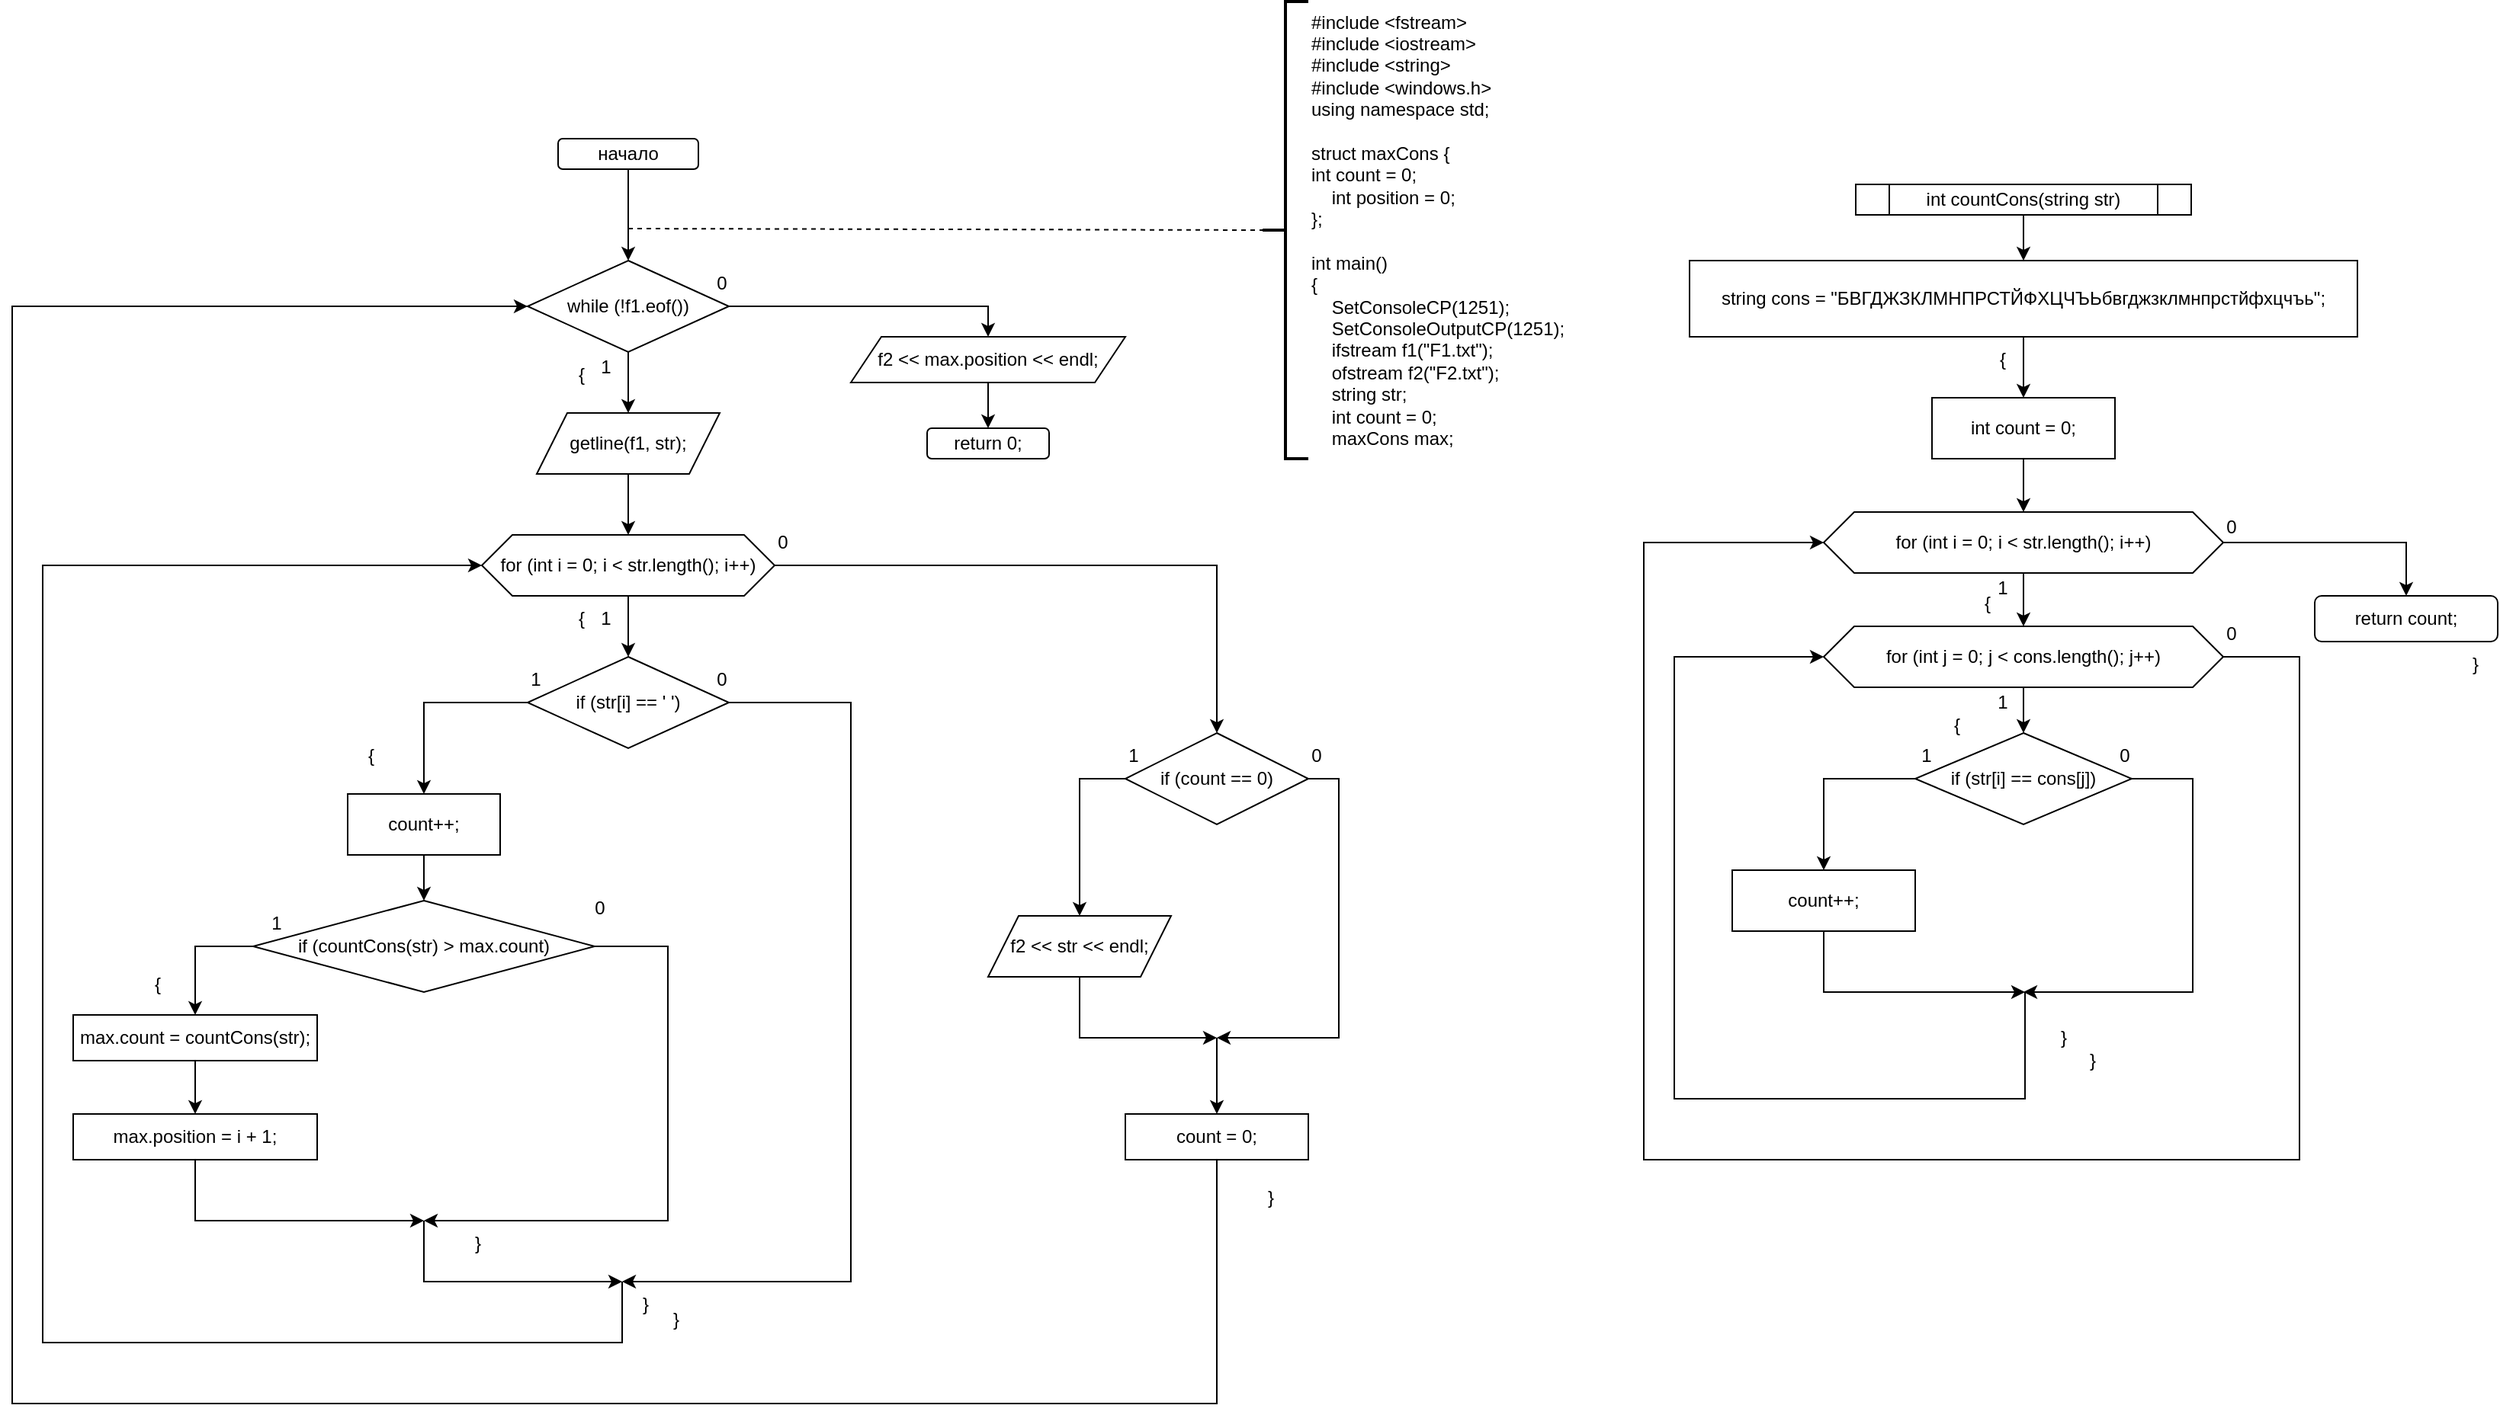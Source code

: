 <mxfile version="22.1.2" type="device">
  <diagram name="Страница — 1" id="01zZZlxPnca2Cs4rDa8b">
    <mxGraphModel dx="901" dy="1738" grid="1" gridSize="10" guides="1" tooltips="1" connect="1" arrows="1" fold="1" page="1" pageScale="1" pageWidth="827" pageHeight="1169" math="0" shadow="0">
      <root>
        <mxCell id="0" />
        <mxCell id="1" parent="0" />
        <mxCell id="_pAuSGOOpLqzzyW16ML7-6" style="edgeStyle=orthogonalEdgeStyle;rounded=0;orthogonalLoop=1;jettySize=auto;html=1;entryX=0.5;entryY=0;entryDx=0;entryDy=0;" edge="1" parent="1" source="_pAuSGOOpLqzzyW16ML7-1" target="_pAuSGOOpLqzzyW16ML7-5">
          <mxGeometry relative="1" as="geometry" />
        </mxCell>
        <mxCell id="_pAuSGOOpLqzzyW16ML7-1" value="начало" style="rounded=1;whiteSpace=wrap;html=1;" vertex="1" parent="1">
          <mxGeometry x="368" y="10" width="92" height="20" as="geometry" />
        </mxCell>
        <mxCell id="_pAuSGOOpLqzzyW16ML7-2" value="&lt;div&gt;#include &amp;lt;fstream&amp;gt;&lt;/div&gt;&lt;div&gt;#include &amp;lt;iostream&amp;gt;&lt;/div&gt;&lt;div&gt;#include &amp;lt;string&amp;gt;&lt;/div&gt;&lt;div&gt;#include &amp;lt;windows.h&amp;gt;&lt;/div&gt;&lt;div&gt;using namespace std;&lt;/div&gt;&lt;div&gt;&lt;br&gt;&lt;/div&gt;&lt;div&gt;struct maxCons {&lt;/div&gt;&lt;div&gt;int count = 0;&lt;span style=&quot;&quot;&gt;&lt;/span&gt;&lt;/div&gt;&lt;div&gt;&lt;span style=&quot;&quot;&gt;&lt;span style=&quot;&quot;&gt;&lt;span style=&quot;&quot;&gt;&amp;nbsp;&amp;nbsp;&amp;nbsp;&amp;nbsp;&lt;/span&gt;&lt;/span&gt;int position = 0;&lt;/span&gt;&lt;/div&gt;&lt;div&gt;};&lt;/div&gt;&lt;div&gt;&lt;br&gt;&lt;/div&gt;&lt;div&gt;&lt;div&gt;int main()&lt;/div&gt;&lt;div&gt;{&lt;/div&gt;&lt;div&gt;&amp;nbsp; &amp;nbsp; SetConsoleCP(1251);&lt;span style=&quot;&quot;&gt;&lt;/span&gt;&lt;/div&gt;&lt;div&gt;&lt;span style=&quot;&quot;&gt;&lt;span style=&quot;&quot;&gt;&lt;span style=&quot;&quot;&gt;&amp;nbsp;&amp;nbsp;&amp;nbsp;&amp;nbsp;&lt;/span&gt;&lt;/span&gt;SetConsoleOutputCP(1251);&lt;/span&gt;&lt;/div&gt;&lt;/div&gt;&lt;div&gt;&lt;span style=&quot;&quot;&gt;&lt;div&gt;&amp;nbsp; &amp;nbsp; ifstream f1(&quot;F1.txt&quot;);&lt;/div&gt;&lt;div&gt;&lt;span style=&quot;white-space: pre;&quot;&gt;&amp;nbsp;&amp;nbsp;&amp;nbsp;&amp;nbsp;&lt;/span&gt;ofstream f2(&quot;F2.txt&quot;);&lt;/div&gt;&lt;div&gt;&lt;span style=&quot;&quot;&gt;&lt;span style=&quot;white-space: pre;&quot;&gt;&amp;nbsp;&amp;nbsp;&amp;nbsp;&amp;nbsp;&lt;/span&gt;&lt;/span&gt;string str;&lt;/div&gt;&lt;div&gt;&lt;span style=&quot;&quot;&gt;&lt;span style=&quot;white-space: pre;&quot;&gt;&amp;nbsp;&amp;nbsp;&amp;nbsp;&amp;nbsp;&lt;/span&gt;&lt;/span&gt;int count = 0;&lt;/div&gt;&lt;div&gt;&lt;span style=&quot;&quot;&gt;&lt;span style=&quot;white-space: pre;&quot;&gt;&amp;nbsp;&amp;nbsp;&amp;nbsp;&amp;nbsp;&lt;/span&gt;&lt;/span&gt;maxCons max;&lt;/div&gt;&lt;/span&gt;&lt;/div&gt;" style="strokeWidth=2;html=1;shape=mxgraph.flowchart.annotation_2;align=left;labelPosition=right;pointerEvents=1;" vertex="1" parent="1">
          <mxGeometry x="830" y="-80" width="30" height="300" as="geometry" />
        </mxCell>
        <mxCell id="_pAuSGOOpLqzzyW16ML7-9" style="edgeStyle=orthogonalEdgeStyle;rounded=0;orthogonalLoop=1;jettySize=auto;html=1;entryX=0.5;entryY=0;entryDx=0;entryDy=0;" edge="1" parent="1" source="_pAuSGOOpLqzzyW16ML7-5" target="_pAuSGOOpLqzzyW16ML7-10">
          <mxGeometry relative="1" as="geometry">
            <mxPoint x="420" y="180" as="targetPoint" />
          </mxGeometry>
        </mxCell>
        <mxCell id="_pAuSGOOpLqzzyW16ML7-52" style="edgeStyle=orthogonalEdgeStyle;rounded=0;orthogonalLoop=1;jettySize=auto;html=1;entryX=0.5;entryY=0;entryDx=0;entryDy=0;" edge="1" parent="1" source="_pAuSGOOpLqzzyW16ML7-5" target="_pAuSGOOpLqzzyW16ML7-50">
          <mxGeometry relative="1" as="geometry" />
        </mxCell>
        <mxCell id="_pAuSGOOpLqzzyW16ML7-5" value="while (!f1.eof())" style="rhombus;whiteSpace=wrap;html=1;" vertex="1" parent="1">
          <mxGeometry x="348" y="90" width="132" height="60" as="geometry" />
        </mxCell>
        <mxCell id="_pAuSGOOpLqzzyW16ML7-8" value="1" style="text;html=1;align=center;verticalAlign=middle;resizable=0;points=[];autosize=1;strokeColor=none;fillColor=none;" vertex="1" parent="1">
          <mxGeometry x="384" y="145" width="30" height="30" as="geometry" />
        </mxCell>
        <mxCell id="_pAuSGOOpLqzzyW16ML7-12" style="edgeStyle=orthogonalEdgeStyle;rounded=0;orthogonalLoop=1;jettySize=auto;html=1;entryX=0.5;entryY=0;entryDx=0;entryDy=0;" edge="1" parent="1" source="_pAuSGOOpLqzzyW16ML7-10" target="_pAuSGOOpLqzzyW16ML7-11">
          <mxGeometry relative="1" as="geometry" />
        </mxCell>
        <mxCell id="_pAuSGOOpLqzzyW16ML7-10" value="getline(f1, str);" style="shape=parallelogram;perimeter=parallelogramPerimeter;whiteSpace=wrap;html=1;fixedSize=1;" vertex="1" parent="1">
          <mxGeometry x="354" y="190" width="120" height="40" as="geometry" />
        </mxCell>
        <mxCell id="_pAuSGOOpLqzzyW16ML7-23" style="edgeStyle=orthogonalEdgeStyle;rounded=0;orthogonalLoop=1;jettySize=auto;html=1;entryX=0.5;entryY=0;entryDx=0;entryDy=0;" edge="1" parent="1" source="_pAuSGOOpLqzzyW16ML7-11" target="_pAuSGOOpLqzzyW16ML7-13">
          <mxGeometry relative="1" as="geometry" />
        </mxCell>
        <mxCell id="_pAuSGOOpLqzzyW16ML7-48" style="edgeStyle=orthogonalEdgeStyle;rounded=0;orthogonalLoop=1;jettySize=auto;html=1;entryX=0.5;entryY=0;entryDx=0;entryDy=0;" edge="1" parent="1" source="_pAuSGOOpLqzzyW16ML7-11" target="_pAuSGOOpLqzzyW16ML7-37">
          <mxGeometry relative="1" as="geometry" />
        </mxCell>
        <mxCell id="_pAuSGOOpLqzzyW16ML7-11" value="for (int i = 0; i &amp;lt; str.length(); i++)" style="shape=hexagon;perimeter=hexagonPerimeter2;whiteSpace=wrap;html=1;fixedSize=1;" vertex="1" parent="1">
          <mxGeometry x="318" y="270" width="192" height="40" as="geometry" />
        </mxCell>
        <mxCell id="_pAuSGOOpLqzzyW16ML7-15" style="edgeStyle=orthogonalEdgeStyle;rounded=0;orthogonalLoop=1;jettySize=auto;html=1;entryX=0.5;entryY=0;entryDx=0;entryDy=0;" edge="1" parent="1" source="_pAuSGOOpLqzzyW16ML7-13" target="_pAuSGOOpLqzzyW16ML7-14">
          <mxGeometry relative="1" as="geometry" />
        </mxCell>
        <mxCell id="_pAuSGOOpLqzzyW16ML7-31" style="edgeStyle=orthogonalEdgeStyle;rounded=0;orthogonalLoop=1;jettySize=auto;html=1;" edge="1" parent="1" source="_pAuSGOOpLqzzyW16ML7-13">
          <mxGeometry relative="1" as="geometry">
            <mxPoint x="410" y="760" as="targetPoint" />
            <Array as="points">
              <mxPoint x="560" y="380" />
              <mxPoint x="560" y="760" />
            </Array>
          </mxGeometry>
        </mxCell>
        <mxCell id="_pAuSGOOpLqzzyW16ML7-13" value="if (str[i] == &#39; &#39;)" style="rhombus;whiteSpace=wrap;html=1;" vertex="1" parent="1">
          <mxGeometry x="348" y="350" width="132" height="60" as="geometry" />
        </mxCell>
        <mxCell id="_pAuSGOOpLqzzyW16ML7-17" value="" style="edgeStyle=orthogonalEdgeStyle;rounded=0;orthogonalLoop=1;jettySize=auto;html=1;" edge="1" parent="1" source="_pAuSGOOpLqzzyW16ML7-14" target="_pAuSGOOpLqzzyW16ML7-16">
          <mxGeometry relative="1" as="geometry" />
        </mxCell>
        <mxCell id="_pAuSGOOpLqzzyW16ML7-14" value="count++;" style="rounded=0;whiteSpace=wrap;html=1;" vertex="1" parent="1">
          <mxGeometry x="230" y="440" width="100" height="40" as="geometry" />
        </mxCell>
        <mxCell id="_pAuSGOOpLqzzyW16ML7-26" style="edgeStyle=orthogonalEdgeStyle;rounded=0;orthogonalLoop=1;jettySize=auto;html=1;entryX=0.5;entryY=0;entryDx=0;entryDy=0;" edge="1" parent="1" source="_pAuSGOOpLqzzyW16ML7-16" target="_pAuSGOOpLqzzyW16ML7-25">
          <mxGeometry relative="1" as="geometry">
            <Array as="points">
              <mxPoint x="130" y="540" />
            </Array>
          </mxGeometry>
        </mxCell>
        <mxCell id="_pAuSGOOpLqzzyW16ML7-29" style="edgeStyle=orthogonalEdgeStyle;rounded=0;orthogonalLoop=1;jettySize=auto;html=1;" edge="1" parent="1" source="_pAuSGOOpLqzzyW16ML7-16">
          <mxGeometry relative="1" as="geometry">
            <mxPoint x="280.0" y="720" as="targetPoint" />
            <Array as="points">
              <mxPoint x="440" y="540" />
              <mxPoint x="440" y="720" />
            </Array>
          </mxGeometry>
        </mxCell>
        <mxCell id="_pAuSGOOpLqzzyW16ML7-16" value="if (countCons(str) &amp;gt; max.count)" style="rhombus;whiteSpace=wrap;html=1;" vertex="1" parent="1">
          <mxGeometry x="168" y="510" width="224" height="60" as="geometry" />
        </mxCell>
        <mxCell id="_pAuSGOOpLqzzyW16ML7-18" value="1" style="text;html=1;align=center;verticalAlign=middle;resizable=0;points=[];autosize=1;strokeColor=none;fillColor=none;" vertex="1" parent="1">
          <mxGeometry x="168" y="510" width="30" height="30" as="geometry" />
        </mxCell>
        <mxCell id="_pAuSGOOpLqzzyW16ML7-19" value="0" style="text;html=1;align=center;verticalAlign=middle;resizable=0;points=[];autosize=1;strokeColor=none;fillColor=none;" vertex="1" parent="1">
          <mxGeometry x="380" y="500" width="30" height="30" as="geometry" />
        </mxCell>
        <mxCell id="_pAuSGOOpLqzzyW16ML7-20" value="1" style="text;html=1;align=center;verticalAlign=middle;resizable=0;points=[];autosize=1;strokeColor=none;fillColor=none;" vertex="1" parent="1">
          <mxGeometry x="338" y="350" width="30" height="30" as="geometry" />
        </mxCell>
        <mxCell id="_pAuSGOOpLqzzyW16ML7-21" value="0" style="text;html=1;align=center;verticalAlign=middle;resizable=0;points=[];autosize=1;strokeColor=none;fillColor=none;" vertex="1" parent="1">
          <mxGeometry x="460" y="350" width="30" height="30" as="geometry" />
        </mxCell>
        <mxCell id="_pAuSGOOpLqzzyW16ML7-22" value="1" style="text;html=1;align=center;verticalAlign=middle;resizable=0;points=[];autosize=1;strokeColor=none;fillColor=none;" vertex="1" parent="1">
          <mxGeometry x="384" y="310" width="30" height="30" as="geometry" />
        </mxCell>
        <mxCell id="_pAuSGOOpLqzzyW16ML7-24" value="{" style="text;html=1;align=center;verticalAlign=middle;resizable=0;points=[];autosize=1;strokeColor=none;fillColor=none;" vertex="1" parent="1">
          <mxGeometry x="368" y="310" width="30" height="30" as="geometry" />
        </mxCell>
        <mxCell id="_pAuSGOOpLqzzyW16ML7-28" value="" style="edgeStyle=orthogonalEdgeStyle;rounded=0;orthogonalLoop=1;jettySize=auto;html=1;" edge="1" parent="1" source="_pAuSGOOpLqzzyW16ML7-25" target="_pAuSGOOpLqzzyW16ML7-27">
          <mxGeometry relative="1" as="geometry" />
        </mxCell>
        <mxCell id="_pAuSGOOpLqzzyW16ML7-25" value="max.count = countCons(str);" style="rounded=0;whiteSpace=wrap;html=1;" vertex="1" parent="1">
          <mxGeometry x="50" y="585" width="160" height="30" as="geometry" />
        </mxCell>
        <mxCell id="_pAuSGOOpLqzzyW16ML7-30" style="edgeStyle=orthogonalEdgeStyle;rounded=0;orthogonalLoop=1;jettySize=auto;html=1;" edge="1" parent="1" source="_pAuSGOOpLqzzyW16ML7-27">
          <mxGeometry relative="1" as="geometry">
            <mxPoint x="280" y="720" as="targetPoint" />
            <Array as="points">
              <mxPoint x="130" y="720" />
            </Array>
          </mxGeometry>
        </mxCell>
        <mxCell id="_pAuSGOOpLqzzyW16ML7-27" value="max.position = i + 1;" style="rounded=0;whiteSpace=wrap;html=1;" vertex="1" parent="1">
          <mxGeometry x="50" y="650" width="160" height="30" as="geometry" />
        </mxCell>
        <mxCell id="_pAuSGOOpLqzzyW16ML7-32" value="" style="endArrow=classic;html=1;rounded=0;" edge="1" parent="1">
          <mxGeometry width="50" height="50" relative="1" as="geometry">
            <mxPoint x="280" y="720" as="sourcePoint" />
            <mxPoint x="410" y="760" as="targetPoint" />
            <Array as="points">
              <mxPoint x="280" y="760" />
            </Array>
          </mxGeometry>
        </mxCell>
        <mxCell id="_pAuSGOOpLqzzyW16ML7-33" value="" style="endArrow=classic;html=1;rounded=0;entryX=0;entryY=0.5;entryDx=0;entryDy=0;" edge="1" parent="1" target="_pAuSGOOpLqzzyW16ML7-11">
          <mxGeometry width="50" height="50" relative="1" as="geometry">
            <mxPoint x="410" y="760" as="sourcePoint" />
            <mxPoint x="460" y="710" as="targetPoint" />
            <Array as="points">
              <mxPoint x="410" y="800" />
              <mxPoint x="30" y="800" />
              <mxPoint x="30" y="290" />
            </Array>
          </mxGeometry>
        </mxCell>
        <mxCell id="_pAuSGOOpLqzzyW16ML7-34" value="0" style="text;html=1;align=center;verticalAlign=middle;resizable=0;points=[];autosize=1;strokeColor=none;fillColor=none;" vertex="1" parent="1">
          <mxGeometry x="500" y="260" width="30" height="30" as="geometry" />
        </mxCell>
        <mxCell id="_pAuSGOOpLqzzyW16ML7-36" value="0" style="text;html=1;align=center;verticalAlign=middle;resizable=0;points=[];autosize=1;strokeColor=none;fillColor=none;" vertex="1" parent="1">
          <mxGeometry x="460" y="90" width="30" height="30" as="geometry" />
        </mxCell>
        <mxCell id="_pAuSGOOpLqzzyW16ML7-44" style="edgeStyle=orthogonalEdgeStyle;rounded=0;orthogonalLoop=1;jettySize=auto;html=1;entryX=0.5;entryY=0;entryDx=0;entryDy=0;" edge="1" parent="1" source="_pAuSGOOpLqzzyW16ML7-37" target="_pAuSGOOpLqzzyW16ML7-41">
          <mxGeometry relative="1" as="geometry">
            <Array as="points">
              <mxPoint x="710" y="430" />
            </Array>
          </mxGeometry>
        </mxCell>
        <mxCell id="_pAuSGOOpLqzzyW16ML7-46" style="edgeStyle=orthogonalEdgeStyle;rounded=0;orthogonalLoop=1;jettySize=auto;html=1;" edge="1" parent="1" source="_pAuSGOOpLqzzyW16ML7-37">
          <mxGeometry relative="1" as="geometry">
            <mxPoint x="800" y="600" as="targetPoint" />
            <Array as="points">
              <mxPoint x="880" y="430" />
              <mxPoint x="880" y="600" />
            </Array>
          </mxGeometry>
        </mxCell>
        <mxCell id="_pAuSGOOpLqzzyW16ML7-37" value="if (count == 0)" style="rhombus;whiteSpace=wrap;html=1;" vertex="1" parent="1">
          <mxGeometry x="740" y="400" width="120" height="60" as="geometry" />
        </mxCell>
        <mxCell id="_pAuSGOOpLqzzyW16ML7-39" value="" style="endArrow=none;dashed=1;html=1;rounded=0;entryX=0;entryY=0.5;entryDx=0;entryDy=0;entryPerimeter=0;" edge="1" parent="1" target="_pAuSGOOpLqzzyW16ML7-2">
          <mxGeometry width="50" height="50" relative="1" as="geometry">
            <mxPoint x="414" y="69" as="sourcePoint" />
            <mxPoint x="470" y="20" as="targetPoint" />
          </mxGeometry>
        </mxCell>
        <mxCell id="_pAuSGOOpLqzzyW16ML7-45" style="edgeStyle=orthogonalEdgeStyle;rounded=0;orthogonalLoop=1;jettySize=auto;html=1;" edge="1" parent="1" source="_pAuSGOOpLqzzyW16ML7-41">
          <mxGeometry relative="1" as="geometry">
            <mxPoint x="800" y="600" as="targetPoint" />
            <Array as="points">
              <mxPoint x="710" y="600" />
            </Array>
          </mxGeometry>
        </mxCell>
        <mxCell id="_pAuSGOOpLqzzyW16ML7-41" value="f2 &lt;&lt; str &lt;&lt; endl;" style="shape=parallelogram;perimeter=parallelogramPerimeter;whiteSpace=wrap;html=1;fixedSize=1;" vertex="1" parent="1">
          <mxGeometry x="650" y="520" width="120" height="40" as="geometry" />
        </mxCell>
        <mxCell id="_pAuSGOOpLqzzyW16ML7-49" style="edgeStyle=orthogonalEdgeStyle;rounded=0;orthogonalLoop=1;jettySize=auto;html=1;entryX=0;entryY=0.5;entryDx=0;entryDy=0;" edge="1" parent="1" source="_pAuSGOOpLqzzyW16ML7-43" target="_pAuSGOOpLqzzyW16ML7-5">
          <mxGeometry relative="1" as="geometry">
            <Array as="points">
              <mxPoint x="800" y="840" />
              <mxPoint x="10" y="840" />
              <mxPoint x="10" y="120" />
            </Array>
          </mxGeometry>
        </mxCell>
        <mxCell id="_pAuSGOOpLqzzyW16ML7-43" value="count = 0;" style="rounded=0;whiteSpace=wrap;html=1;" vertex="1" parent="1">
          <mxGeometry x="740" y="650" width="120" height="30" as="geometry" />
        </mxCell>
        <mxCell id="_pAuSGOOpLqzzyW16ML7-47" value="" style="endArrow=classic;html=1;rounded=0;entryX=0.5;entryY=0;entryDx=0;entryDy=0;" edge="1" parent="1" target="_pAuSGOOpLqzzyW16ML7-43">
          <mxGeometry width="50" height="50" relative="1" as="geometry">
            <mxPoint x="800" y="600" as="sourcePoint" />
            <mxPoint x="850" y="550" as="targetPoint" />
          </mxGeometry>
        </mxCell>
        <mxCell id="_pAuSGOOpLqzzyW16ML7-53" value="" style="edgeStyle=orthogonalEdgeStyle;rounded=0;orthogonalLoop=1;jettySize=auto;html=1;" edge="1" parent="1" source="_pAuSGOOpLqzzyW16ML7-50" target="_pAuSGOOpLqzzyW16ML7-51">
          <mxGeometry relative="1" as="geometry" />
        </mxCell>
        <mxCell id="_pAuSGOOpLqzzyW16ML7-50" value="f2 &lt;&lt; max.position &lt;&lt; endl;" style="shape=parallelogram;perimeter=parallelogramPerimeter;whiteSpace=wrap;html=1;fixedSize=1;" vertex="1" parent="1">
          <mxGeometry x="560" y="140" width="180" height="30" as="geometry" />
        </mxCell>
        <mxCell id="_pAuSGOOpLqzzyW16ML7-51" value="return 0;" style="rounded=1;whiteSpace=wrap;html=1;" vertex="1" parent="1">
          <mxGeometry x="610" y="200" width="80" height="20" as="geometry" />
        </mxCell>
        <mxCell id="_pAuSGOOpLqzzyW16ML7-54" value="}" style="text;html=1;align=center;verticalAlign=middle;resizable=0;points=[];autosize=1;strokeColor=none;fillColor=none;" vertex="1" parent="1">
          <mxGeometry x="300" y="720" width="30" height="30" as="geometry" />
        </mxCell>
        <mxCell id="_pAuSGOOpLqzzyW16ML7-55" value="{" style="text;html=1;align=center;verticalAlign=middle;resizable=0;points=[];autosize=1;strokeColor=none;fillColor=none;" vertex="1" parent="1">
          <mxGeometry x="90" y="550" width="30" height="30" as="geometry" />
        </mxCell>
        <mxCell id="_pAuSGOOpLqzzyW16ML7-56" value="{" style="text;html=1;align=center;verticalAlign=middle;resizable=0;points=[];autosize=1;strokeColor=none;fillColor=none;" vertex="1" parent="1">
          <mxGeometry x="230" y="400" width="30" height="30" as="geometry" />
        </mxCell>
        <mxCell id="_pAuSGOOpLqzzyW16ML7-57" value="}" style="text;html=1;align=center;verticalAlign=middle;resizable=0;points=[];autosize=1;strokeColor=none;fillColor=none;" vertex="1" parent="1">
          <mxGeometry x="410" y="760" width="30" height="30" as="geometry" />
        </mxCell>
        <mxCell id="_pAuSGOOpLqzzyW16ML7-58" value="}" style="text;html=1;align=center;verticalAlign=middle;resizable=0;points=[];autosize=1;strokeColor=none;fillColor=none;" vertex="1" parent="1">
          <mxGeometry x="430" y="770" width="30" height="30" as="geometry" />
        </mxCell>
        <mxCell id="_pAuSGOOpLqzzyW16ML7-59" value="{" style="text;html=1;align=center;verticalAlign=middle;resizable=0;points=[];autosize=1;strokeColor=none;fillColor=none;" vertex="1" parent="1">
          <mxGeometry x="368" y="150" width="30" height="30" as="geometry" />
        </mxCell>
        <mxCell id="_pAuSGOOpLqzzyW16ML7-60" value="}" style="text;html=1;align=center;verticalAlign=middle;resizable=0;points=[];autosize=1;strokeColor=none;fillColor=none;" vertex="1" parent="1">
          <mxGeometry x="820" y="690" width="30" height="30" as="geometry" />
        </mxCell>
        <mxCell id="_pAuSGOOpLqzzyW16ML7-63" value="" style="edgeStyle=orthogonalEdgeStyle;rounded=0;orthogonalLoop=1;jettySize=auto;html=1;" edge="1" parent="1" source="_pAuSGOOpLqzzyW16ML7-61" target="_pAuSGOOpLqzzyW16ML7-62">
          <mxGeometry relative="1" as="geometry" />
        </mxCell>
        <mxCell id="_pAuSGOOpLqzzyW16ML7-61" value="int countCons(string str)" style="shape=process;whiteSpace=wrap;html=1;backgroundOutline=1;" vertex="1" parent="1">
          <mxGeometry x="1219" y="40" width="220" height="20" as="geometry" />
        </mxCell>
        <mxCell id="_pAuSGOOpLqzzyW16ML7-65" value="" style="edgeStyle=orthogonalEdgeStyle;rounded=0;orthogonalLoop=1;jettySize=auto;html=1;" edge="1" parent="1" source="_pAuSGOOpLqzzyW16ML7-62" target="_pAuSGOOpLqzzyW16ML7-64">
          <mxGeometry relative="1" as="geometry" />
        </mxCell>
        <mxCell id="_pAuSGOOpLqzzyW16ML7-62" value="string cons = &quot;БВГДЖЗКЛМНПРСТЙФХЦЧЪЬбвгджзклмнпрстйфхцчъь&quot;;" style="rounded=0;whiteSpace=wrap;html=1;" vertex="1" parent="1">
          <mxGeometry x="1110" y="90" width="438" height="50" as="geometry" />
        </mxCell>
        <mxCell id="_pAuSGOOpLqzzyW16ML7-67" value="" style="edgeStyle=orthogonalEdgeStyle;rounded=0;orthogonalLoop=1;jettySize=auto;html=1;" edge="1" parent="1" source="_pAuSGOOpLqzzyW16ML7-64" target="_pAuSGOOpLqzzyW16ML7-66">
          <mxGeometry relative="1" as="geometry" />
        </mxCell>
        <mxCell id="_pAuSGOOpLqzzyW16ML7-64" value="int count = 0;" style="rounded=0;whiteSpace=wrap;html=1;" vertex="1" parent="1">
          <mxGeometry x="1269" y="180" width="120" height="40" as="geometry" />
        </mxCell>
        <mxCell id="_pAuSGOOpLqzzyW16ML7-69" value="" style="edgeStyle=orthogonalEdgeStyle;rounded=0;orthogonalLoop=1;jettySize=auto;html=1;" edge="1" parent="1" source="_pAuSGOOpLqzzyW16ML7-66" target="_pAuSGOOpLqzzyW16ML7-68">
          <mxGeometry relative="1" as="geometry" />
        </mxCell>
        <mxCell id="_pAuSGOOpLqzzyW16ML7-83" value="" style="edgeStyle=orthogonalEdgeStyle;rounded=0;orthogonalLoop=1;jettySize=auto;html=1;" edge="1" parent="1" source="_pAuSGOOpLqzzyW16ML7-66" target="_pAuSGOOpLqzzyW16ML7-82">
          <mxGeometry relative="1" as="geometry" />
        </mxCell>
        <mxCell id="_pAuSGOOpLqzzyW16ML7-66" value="for (int i = 0; i &amp;lt; str.length(); i++)" style="shape=hexagon;perimeter=hexagonPerimeter2;whiteSpace=wrap;html=1;fixedSize=1;" vertex="1" parent="1">
          <mxGeometry x="1198" y="255" width="262" height="40" as="geometry" />
        </mxCell>
        <mxCell id="_pAuSGOOpLqzzyW16ML7-71" value="" style="edgeStyle=orthogonalEdgeStyle;rounded=0;orthogonalLoop=1;jettySize=auto;html=1;" edge="1" parent="1" source="_pAuSGOOpLqzzyW16ML7-68" target="_pAuSGOOpLqzzyW16ML7-70">
          <mxGeometry relative="1" as="geometry" />
        </mxCell>
        <mxCell id="_pAuSGOOpLqzzyW16ML7-81" style="edgeStyle=orthogonalEdgeStyle;rounded=0;orthogonalLoop=1;jettySize=auto;html=1;entryX=0;entryY=0.5;entryDx=0;entryDy=0;" edge="1" parent="1" source="_pAuSGOOpLqzzyW16ML7-68" target="_pAuSGOOpLqzzyW16ML7-66">
          <mxGeometry relative="1" as="geometry">
            <Array as="points">
              <mxPoint x="1510" y="350" />
              <mxPoint x="1510" y="680" />
              <mxPoint x="1080" y="680" />
              <mxPoint x="1080" y="275" />
            </Array>
          </mxGeometry>
        </mxCell>
        <mxCell id="_pAuSGOOpLqzzyW16ML7-68" value="for (int j = 0; j &amp;lt; cons.length(); j++)" style="shape=hexagon;perimeter=hexagonPerimeter2;whiteSpace=wrap;html=1;fixedSize=1;" vertex="1" parent="1">
          <mxGeometry x="1198" y="330" width="262" height="40" as="geometry" />
        </mxCell>
        <mxCell id="_pAuSGOOpLqzzyW16ML7-78" style="edgeStyle=orthogonalEdgeStyle;rounded=0;orthogonalLoop=1;jettySize=auto;html=1;" edge="1" parent="1" source="_pAuSGOOpLqzzyW16ML7-70">
          <mxGeometry relative="1" as="geometry">
            <mxPoint x="1329" y="570" as="targetPoint" />
            <Array as="points">
              <mxPoint x="1440" y="430" />
              <mxPoint x="1440" y="570" />
            </Array>
          </mxGeometry>
        </mxCell>
        <mxCell id="_pAuSGOOpLqzzyW16ML7-70" value="if (str[i] == cons[j])" style="rhombus;whiteSpace=wrap;html=1;" vertex="1" parent="1">
          <mxGeometry x="1258" y="400" width="142" height="60" as="geometry" />
        </mxCell>
        <mxCell id="_pAuSGOOpLqzzyW16ML7-79" style="edgeStyle=orthogonalEdgeStyle;rounded=0;orthogonalLoop=1;jettySize=auto;html=1;" edge="1" parent="1" source="_pAuSGOOpLqzzyW16ML7-72">
          <mxGeometry relative="1" as="geometry">
            <mxPoint x="1330" y="570" as="targetPoint" />
            <Array as="points">
              <mxPoint x="1198" y="570" />
            </Array>
          </mxGeometry>
        </mxCell>
        <mxCell id="_pAuSGOOpLqzzyW16ML7-72" value="count++;" style="rounded=0;whiteSpace=wrap;html=1;" vertex="1" parent="1">
          <mxGeometry x="1138" y="490" width="120" height="40" as="geometry" />
        </mxCell>
        <mxCell id="_pAuSGOOpLqzzyW16ML7-77" value="" style="endArrow=classic;html=1;rounded=0;exitX=0;exitY=0.5;exitDx=0;exitDy=0;entryX=0.5;entryY=0;entryDx=0;entryDy=0;" edge="1" parent="1" source="_pAuSGOOpLqzzyW16ML7-70" target="_pAuSGOOpLqzzyW16ML7-72">
          <mxGeometry width="50" height="50" relative="1" as="geometry">
            <mxPoint x="1260" y="430" as="sourcePoint" />
            <mxPoint x="1310" y="380" as="targetPoint" />
            <Array as="points">
              <mxPoint x="1198" y="430" />
            </Array>
          </mxGeometry>
        </mxCell>
        <mxCell id="_pAuSGOOpLqzzyW16ML7-80" value="" style="endArrow=classic;html=1;rounded=0;entryX=0;entryY=0.5;entryDx=0;entryDy=0;" edge="1" parent="1" target="_pAuSGOOpLqzzyW16ML7-68">
          <mxGeometry width="50" height="50" relative="1" as="geometry">
            <mxPoint x="1330" y="570" as="sourcePoint" />
            <mxPoint x="1380" y="520" as="targetPoint" />
            <Array as="points">
              <mxPoint x="1330" y="640" />
              <mxPoint x="1100" y="640" />
              <mxPoint x="1100" y="350" />
            </Array>
          </mxGeometry>
        </mxCell>
        <mxCell id="_pAuSGOOpLqzzyW16ML7-82" value="return count;" style="rounded=1;whiteSpace=wrap;html=1;" vertex="1" parent="1">
          <mxGeometry x="1520" y="310" width="120" height="30" as="geometry" />
        </mxCell>
        <mxCell id="_pAuSGOOpLqzzyW16ML7-84" value="1" style="text;html=1;align=center;verticalAlign=middle;resizable=0;points=[];autosize=1;strokeColor=none;fillColor=none;" vertex="1" parent="1">
          <mxGeometry x="730" y="400" width="30" height="30" as="geometry" />
        </mxCell>
        <mxCell id="_pAuSGOOpLqzzyW16ML7-85" value="0" style="text;html=1;align=center;verticalAlign=middle;resizable=0;points=[];autosize=1;strokeColor=none;fillColor=none;" vertex="1" parent="1">
          <mxGeometry x="850" y="400" width="30" height="30" as="geometry" />
        </mxCell>
        <mxCell id="_pAuSGOOpLqzzyW16ML7-86" value="1" style="text;html=1;align=center;verticalAlign=middle;resizable=0;points=[];autosize=1;strokeColor=none;fillColor=none;" vertex="1" parent="1">
          <mxGeometry x="1300" y="290" width="30" height="30" as="geometry" />
        </mxCell>
        <mxCell id="_pAuSGOOpLqzzyW16ML7-87" value="1" style="text;html=1;align=center;verticalAlign=middle;resizable=0;points=[];autosize=1;strokeColor=none;fillColor=none;" vertex="1" parent="1">
          <mxGeometry x="1300" y="365" width="30" height="30" as="geometry" />
        </mxCell>
        <mxCell id="_pAuSGOOpLqzzyW16ML7-88" value="1" style="text;html=1;align=center;verticalAlign=middle;resizable=0;points=[];autosize=1;strokeColor=none;fillColor=none;" vertex="1" parent="1">
          <mxGeometry x="1250" y="400" width="30" height="30" as="geometry" />
        </mxCell>
        <mxCell id="_pAuSGOOpLqzzyW16ML7-90" value="0" style="text;html=1;align=center;verticalAlign=middle;resizable=0;points=[];autosize=1;strokeColor=none;fillColor=none;" vertex="1" parent="1">
          <mxGeometry x="1450" y="250" width="30" height="30" as="geometry" />
        </mxCell>
        <mxCell id="_pAuSGOOpLqzzyW16ML7-91" value="0" style="text;html=1;align=center;verticalAlign=middle;resizable=0;points=[];autosize=1;strokeColor=none;fillColor=none;" vertex="1" parent="1">
          <mxGeometry x="1450" y="320" width="30" height="30" as="geometry" />
        </mxCell>
        <mxCell id="_pAuSGOOpLqzzyW16ML7-92" value="0" style="text;html=1;align=center;verticalAlign=middle;resizable=0;points=[];autosize=1;strokeColor=none;fillColor=none;" vertex="1" parent="1">
          <mxGeometry x="1380" y="400" width="30" height="30" as="geometry" />
        </mxCell>
        <mxCell id="_pAuSGOOpLqzzyW16ML7-93" value="{" style="text;html=1;align=center;verticalAlign=middle;resizable=0;points=[];autosize=1;strokeColor=none;fillColor=none;" vertex="1" parent="1">
          <mxGeometry x="1290" y="300" width="30" height="30" as="geometry" />
        </mxCell>
        <mxCell id="_pAuSGOOpLqzzyW16ML7-94" value="{" style="text;html=1;align=center;verticalAlign=middle;resizable=0;points=[];autosize=1;strokeColor=none;fillColor=none;" vertex="1" parent="1">
          <mxGeometry x="1270" y="380" width="30" height="30" as="geometry" />
        </mxCell>
        <mxCell id="_pAuSGOOpLqzzyW16ML7-95" value="}" style="text;html=1;align=center;verticalAlign=middle;resizable=0;points=[];autosize=1;strokeColor=none;fillColor=none;" vertex="1" parent="1">
          <mxGeometry x="1340" y="585" width="30" height="30" as="geometry" />
        </mxCell>
        <mxCell id="_pAuSGOOpLqzzyW16ML7-96" value="}" style="text;html=1;align=center;verticalAlign=middle;resizable=0;points=[];autosize=1;strokeColor=none;fillColor=none;" vertex="1" parent="1">
          <mxGeometry x="1359" y="600" width="30" height="30" as="geometry" />
        </mxCell>
        <mxCell id="_pAuSGOOpLqzzyW16ML7-97" value="}" style="text;html=1;align=center;verticalAlign=middle;resizable=0;points=[];autosize=1;strokeColor=none;fillColor=none;" vertex="1" parent="1">
          <mxGeometry x="1610" y="340" width="30" height="30" as="geometry" />
        </mxCell>
        <mxCell id="_pAuSGOOpLqzzyW16ML7-98" value="{" style="text;html=1;align=center;verticalAlign=middle;resizable=0;points=[];autosize=1;strokeColor=none;fillColor=none;" vertex="1" parent="1">
          <mxGeometry x="1300" y="140" width="30" height="30" as="geometry" />
        </mxCell>
      </root>
    </mxGraphModel>
  </diagram>
</mxfile>
